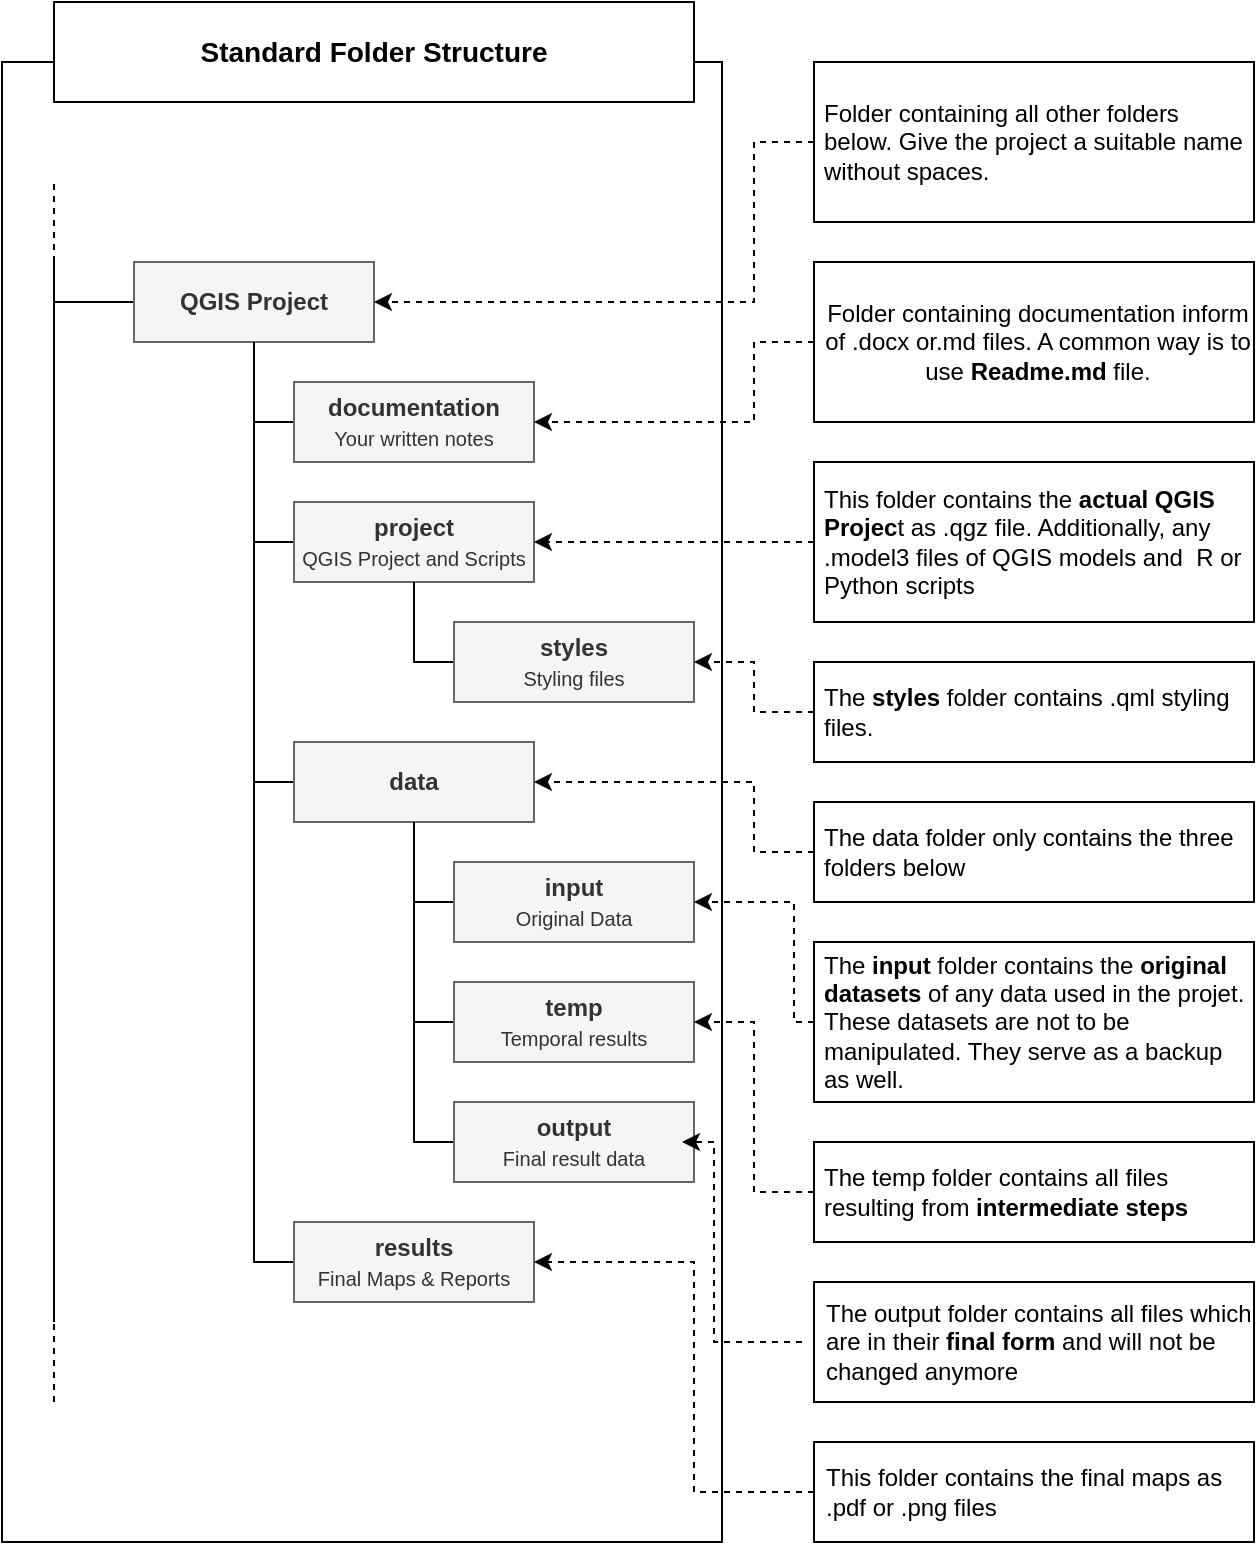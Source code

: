 <mxfile version="22.1.16" type="github">
  <diagram name="Seite-1" id="DYmZpvFpW-R7Gg1HzHR1">
    <mxGraphModel dx="2913" dy="1519" grid="1" gridSize="10" guides="1" tooltips="1" connect="1" arrows="1" fold="1" page="1" pageScale="1" pageWidth="827" pageHeight="1169" math="0" shadow="0">
      <root>
        <mxCell id="0" />
        <mxCell id="1" parent="0" />
        <mxCell id="rBDyEaz7XUgaB_4zMnyu-2" value="" style="rounded=0;whiteSpace=wrap;html=1;" parent="1" vertex="1">
          <mxGeometry x="214" y="230" width="360" height="740" as="geometry" />
        </mxCell>
        <mxCell id="rBDyEaz7XUgaB_4zMnyu-3" value="" style="endArrow=none;html=1;rounded=0;" parent="1" edge="1">
          <mxGeometry width="50" height="50" relative="1" as="geometry">
            <mxPoint x="240" y="860" as="sourcePoint" />
            <mxPoint x="240" y="330" as="targetPoint" />
          </mxGeometry>
        </mxCell>
        <mxCell id="rBDyEaz7XUgaB_4zMnyu-4" value="" style="endArrow=none;dashed=1;html=1;rounded=0;" parent="1" edge="1">
          <mxGeometry width="50" height="50" relative="1" as="geometry">
            <mxPoint x="240" y="330" as="sourcePoint" />
            <mxPoint x="240" y="290" as="targetPoint" />
          </mxGeometry>
        </mxCell>
        <mxCell id="rBDyEaz7XUgaB_4zMnyu-5" style="edgeStyle=orthogonalEdgeStyle;rounded=0;orthogonalLoop=1;jettySize=auto;html=1;endArrow=none;endFill=0;" parent="1" source="rBDyEaz7XUgaB_4zMnyu-6" edge="1">
          <mxGeometry relative="1" as="geometry">
            <mxPoint x="240" y="350" as="targetPoint" />
          </mxGeometry>
        </mxCell>
        <mxCell id="rBDyEaz7XUgaB_4zMnyu-6" value="&lt;b&gt;QGIS Project&lt;/b&gt;" style="rounded=0;whiteSpace=wrap;html=1;fillColor=#f5f5f5;fontColor=#333333;strokeColor=#666666;fontStyle=0" parent="1" vertex="1">
          <mxGeometry x="280" y="330" width="120" height="40" as="geometry" />
        </mxCell>
        <mxCell id="rBDyEaz7XUgaB_4zMnyu-7" style="edgeStyle=orthogonalEdgeStyle;rounded=0;orthogonalLoop=1;jettySize=auto;html=1;entryX=0.5;entryY=1;entryDx=0;entryDy=0;exitX=0;exitY=0.5;exitDx=0;exitDy=0;endArrow=none;endFill=0;" parent="1" source="rBDyEaz7XUgaB_4zMnyu-8" target="rBDyEaz7XUgaB_4zMnyu-6" edge="1">
          <mxGeometry relative="1" as="geometry" />
        </mxCell>
        <mxCell id="rBDyEaz7XUgaB_4zMnyu-8" value="&lt;font style=&quot;&quot;&gt;&lt;b&gt;documentation&lt;br&gt;&lt;/b&gt;&lt;font style=&quot;font-size: 10px;&quot;&gt;Your written notes&lt;/font&gt;&lt;/font&gt;" style="rounded=0;whiteSpace=wrap;html=1;fillColor=#f5f5f5;fontColor=#333333;strokeColor=#666666;fontStyle=0" parent="1" vertex="1">
          <mxGeometry x="360" y="390" width="120" height="40" as="geometry" />
        </mxCell>
        <mxCell id="rBDyEaz7XUgaB_4zMnyu-9" style="edgeStyle=orthogonalEdgeStyle;rounded=0;orthogonalLoop=1;jettySize=auto;html=1;endArrow=none;endFill=0;" parent="1" source="rBDyEaz7XUgaB_4zMnyu-10" edge="1">
          <mxGeometry relative="1" as="geometry">
            <mxPoint x="340" y="410" as="targetPoint" />
          </mxGeometry>
        </mxCell>
        <mxCell id="rBDyEaz7XUgaB_4zMnyu-10" value="&lt;font style=&quot;&quot;&gt;&lt;font style=&quot;&quot;&gt;&lt;b&gt;project&lt;br&gt;&lt;/b&gt;&lt;/font&gt;&lt;font style=&quot;font-size: 10px;&quot;&gt;QGIS Project and Scripts&lt;/font&gt;&lt;/font&gt;" style="rounded=0;whiteSpace=wrap;html=1;fillColor=#f5f5f5;fontColor=#333333;strokeColor=#666666;fontStyle=0" parent="1" vertex="1">
          <mxGeometry x="360" y="450" width="120" height="40" as="geometry" />
        </mxCell>
        <mxCell id="rBDyEaz7XUgaB_4zMnyu-11" style="edgeStyle=orthogonalEdgeStyle;rounded=0;orthogonalLoop=1;jettySize=auto;html=1;entryX=0.5;entryY=1;entryDx=0;entryDy=0;exitX=0;exitY=0.5;exitDx=0;exitDy=0;endArrow=none;endFill=0;" parent="1" source="rBDyEaz7XUgaB_4zMnyu-12" target="rBDyEaz7XUgaB_4zMnyu-10" edge="1">
          <mxGeometry relative="1" as="geometry" />
        </mxCell>
        <mxCell id="rBDyEaz7XUgaB_4zMnyu-12" value="&lt;font style=&quot;&quot;&gt;&lt;font style=&quot;&quot;&gt;&lt;b&gt;styles&lt;br&gt;&lt;/b&gt;&lt;/font&gt;&lt;span style=&quot;font-size: 10px;&quot;&gt;Styling files&lt;/span&gt;&lt;br&gt;&lt;/font&gt;" style="rounded=0;whiteSpace=wrap;html=1;fillColor=#f5f5f5;fontColor=#333333;strokeColor=#666666;fontStyle=0" parent="1" vertex="1">
          <mxGeometry x="440" y="510" width="120" height="40" as="geometry" />
        </mxCell>
        <mxCell id="rBDyEaz7XUgaB_4zMnyu-13" style="edgeStyle=orthogonalEdgeStyle;rounded=0;orthogonalLoop=1;jettySize=auto;html=1;endArrow=none;endFill=0;" parent="1" source="rBDyEaz7XUgaB_4zMnyu-14" edge="1">
          <mxGeometry relative="1" as="geometry">
            <mxPoint x="340" y="470" as="targetPoint" />
          </mxGeometry>
        </mxCell>
        <mxCell id="rBDyEaz7XUgaB_4zMnyu-14" value="&lt;b&gt;data&lt;/b&gt;" style="rounded=0;whiteSpace=wrap;html=1;fillColor=#f5f5f5;fontColor=#333333;strokeColor=#666666;fontStyle=0" parent="1" vertex="1">
          <mxGeometry x="360" y="570" width="120" height="40" as="geometry" />
        </mxCell>
        <mxCell id="rBDyEaz7XUgaB_4zMnyu-15" style="edgeStyle=orthogonalEdgeStyle;rounded=0;orthogonalLoop=1;jettySize=auto;html=1;entryX=0.5;entryY=1;entryDx=0;entryDy=0;exitX=0;exitY=0.5;exitDx=0;exitDy=0;endArrow=none;endFill=0;" parent="1" source="rBDyEaz7XUgaB_4zMnyu-16" target="rBDyEaz7XUgaB_4zMnyu-14" edge="1">
          <mxGeometry relative="1" as="geometry" />
        </mxCell>
        <mxCell id="rBDyEaz7XUgaB_4zMnyu-16" value="&lt;font style=&quot;&quot;&gt;&lt;font style=&quot;&quot;&gt;&lt;b&gt;input&lt;br&gt;&lt;/b&gt;&lt;/font&gt;&lt;span style=&quot;font-size: 10px;&quot;&gt;Original Data&lt;/span&gt;&lt;br&gt;&lt;/font&gt;" style="rounded=0;whiteSpace=wrap;html=1;fillColor=#f5f5f5;fontColor=#333333;strokeColor=#666666;fontStyle=0" parent="1" vertex="1">
          <mxGeometry x="440" y="630" width="120" height="40" as="geometry" />
        </mxCell>
        <mxCell id="rBDyEaz7XUgaB_4zMnyu-17" style="edgeStyle=orthogonalEdgeStyle;rounded=0;orthogonalLoop=1;jettySize=auto;html=1;endArrow=none;endFill=0;" parent="1" source="rBDyEaz7XUgaB_4zMnyu-18" edge="1">
          <mxGeometry relative="1" as="geometry">
            <mxPoint x="420" y="650" as="targetPoint" />
          </mxGeometry>
        </mxCell>
        <mxCell id="rBDyEaz7XUgaB_4zMnyu-18" value="&lt;font style=&quot;&quot;&gt;&lt;b&gt;temp&lt;br&gt;&lt;/b&gt;&lt;span style=&quot;font-size: 10px;&quot;&gt;Temporal results&lt;/span&gt;&lt;br&gt;&lt;/font&gt;" style="rounded=0;whiteSpace=wrap;html=1;fillColor=#f5f5f5;fontColor=#333333;strokeColor=#666666;fontStyle=0" parent="1" vertex="1">
          <mxGeometry x="440" y="690" width="120" height="40" as="geometry" />
        </mxCell>
        <mxCell id="rBDyEaz7XUgaB_4zMnyu-19" style="edgeStyle=orthogonalEdgeStyle;rounded=0;orthogonalLoop=1;jettySize=auto;html=1;endArrow=none;endFill=0;" parent="1" source="rBDyEaz7XUgaB_4zMnyu-20" edge="1">
          <mxGeometry relative="1" as="geometry">
            <mxPoint x="420" y="710" as="targetPoint" />
          </mxGeometry>
        </mxCell>
        <mxCell id="rBDyEaz7XUgaB_4zMnyu-20" value="&lt;font style=&quot;&quot;&gt;&lt;b&gt;output&lt;br&gt;&lt;/b&gt;&lt;span style=&quot;font-size: 10px;&quot;&gt;Final result data&lt;/span&gt;&lt;br&gt;&lt;/font&gt;" style="rounded=0;whiteSpace=wrap;html=1;fillColor=#f5f5f5;fontColor=#333333;strokeColor=#666666;fontStyle=0" parent="1" vertex="1">
          <mxGeometry x="440" y="750" width="120" height="40" as="geometry" />
        </mxCell>
        <mxCell id="rBDyEaz7XUgaB_4zMnyu-21" style="edgeStyle=orthogonalEdgeStyle;rounded=0;orthogonalLoop=1;jettySize=auto;html=1;endArrow=none;endFill=0;" parent="1" source="rBDyEaz7XUgaB_4zMnyu-22" edge="1">
          <mxGeometry relative="1" as="geometry">
            <mxPoint x="340" y="590" as="targetPoint" />
          </mxGeometry>
        </mxCell>
        <mxCell id="rBDyEaz7XUgaB_4zMnyu-22" value="&lt;font style=&quot;&quot;&gt;&lt;font style=&quot;&quot;&gt;&lt;b&gt;results&lt;br&gt;&lt;/b&gt;&lt;/font&gt;&lt;span style=&quot;font-size: 10px;&quot;&gt;Final Maps &amp;amp; Reports&lt;/span&gt;&lt;br&gt;&lt;/font&gt;" style="rounded=0;whiteSpace=wrap;html=1;fillColor=#f5f5f5;fontColor=#333333;strokeColor=#666666;fontStyle=0" parent="1" vertex="1">
          <mxGeometry x="360" y="810" width="120" height="40" as="geometry" />
        </mxCell>
        <mxCell id="rBDyEaz7XUgaB_4zMnyu-23" value="&lt;p class=&quot;MsoNormal&quot;&gt;&lt;font size=&quot;1&quot; style=&quot;&quot;&gt;&lt;b style=&quot;font-size: 14px;&quot;&gt;Standard Folder Structure&lt;/b&gt;&lt;/font&gt;&lt;/p&gt;" style="rounded=0;whiteSpace=wrap;html=1;" parent="1" vertex="1">
          <mxGeometry x="240" y="200" width="320" height="50" as="geometry" />
        </mxCell>
        <mxCell id="rBDyEaz7XUgaB_4zMnyu-24" style="edgeStyle=orthogonalEdgeStyle;rounded=0;orthogonalLoop=1;jettySize=auto;html=1;entryX=1;entryY=0.5;entryDx=0;entryDy=0;dashed=1;" parent="1" source="rBDyEaz7XUgaB_4zMnyu-25" target="rBDyEaz7XUgaB_4zMnyu-6" edge="1">
          <mxGeometry relative="1" as="geometry">
            <Array as="points">
              <mxPoint x="590" y="270" />
              <mxPoint x="590" y="350" />
            </Array>
          </mxGeometry>
        </mxCell>
        <mxCell id="rBDyEaz7XUgaB_4zMnyu-25" value="&lt;p style=&quot;text-align: left;&quot; class=&quot;MsoNormal&quot;&gt;Folder containing all other folders below. Give the project a suitable name without spaces.&lt;/p&gt;" style="rounded=0;whiteSpace=wrap;html=1;spacingLeft=4;" parent="1" vertex="1">
          <mxGeometry x="620" y="230" width="220" height="80" as="geometry" />
        </mxCell>
        <mxCell id="rBDyEaz7XUgaB_4zMnyu-26" style="edgeStyle=orthogonalEdgeStyle;rounded=0;orthogonalLoop=1;jettySize=auto;html=1;entryX=1;entryY=0.5;entryDx=0;entryDy=0;dashed=1;" parent="1" source="rBDyEaz7XUgaB_4zMnyu-27" target="rBDyEaz7XUgaB_4zMnyu-8" edge="1">
          <mxGeometry relative="1" as="geometry">
            <Array as="points">
              <mxPoint x="590" y="370" />
              <mxPoint x="590" y="410" />
            </Array>
          </mxGeometry>
        </mxCell>
        <mxCell id="rBDyEaz7XUgaB_4zMnyu-27" value="&lt;p class=&quot;MsoNormal&quot;&gt;Folder containing documentation inform of .docx or.md files. A common way is to use &lt;b&gt;Readme.md&lt;/b&gt; file.&lt;/p&gt;" style="rounded=0;whiteSpace=wrap;html=1;spacingLeft=4;" parent="1" vertex="1">
          <mxGeometry x="620" y="330" width="220" height="80" as="geometry" />
        </mxCell>
        <mxCell id="rBDyEaz7XUgaB_4zMnyu-28" style="edgeStyle=orthogonalEdgeStyle;rounded=0;orthogonalLoop=1;jettySize=auto;html=1;entryX=1;entryY=0.5;entryDx=0;entryDy=0;dashed=1;" parent="1" source="rBDyEaz7XUgaB_4zMnyu-29" target="rBDyEaz7XUgaB_4zMnyu-10" edge="1">
          <mxGeometry relative="1" as="geometry" />
        </mxCell>
        <mxCell id="rBDyEaz7XUgaB_4zMnyu-29" value="&lt;p style=&quot;text-align: left;&quot; class=&quot;MsoNormal&quot;&gt;This folder contains the &lt;b&gt;actual QGIS Projec&lt;/b&gt;t as .qgz file. Additionally, any .model3 files of QGIS models and&amp;nbsp; R or Python scripts&lt;br&gt;&lt;/p&gt;" style="rounded=0;whiteSpace=wrap;html=1;spacingLeft=4;" parent="1" vertex="1">
          <mxGeometry x="620" y="430" width="220" height="80" as="geometry" />
        </mxCell>
        <mxCell id="rBDyEaz7XUgaB_4zMnyu-30" style="edgeStyle=orthogonalEdgeStyle;rounded=0;orthogonalLoop=1;jettySize=auto;html=1;entryX=1;entryY=0.5;entryDx=0;entryDy=0;dashed=1;" parent="1" source="rBDyEaz7XUgaB_4zMnyu-31" target="rBDyEaz7XUgaB_4zMnyu-12" edge="1">
          <mxGeometry relative="1" as="geometry" />
        </mxCell>
        <mxCell id="rBDyEaz7XUgaB_4zMnyu-31" value="&lt;p style=&quot;text-align: left;&quot; class=&quot;MsoNormal&quot;&gt;The &lt;b&gt;styles&lt;/b&gt; folder contains .qml styling files.&amp;nbsp;&lt;/p&gt;" style="rounded=0;whiteSpace=wrap;html=1;spacingLeft=4;" parent="1" vertex="1">
          <mxGeometry x="620" y="530" width="220" height="50" as="geometry" />
        </mxCell>
        <mxCell id="rBDyEaz7XUgaB_4zMnyu-32" style="edgeStyle=orthogonalEdgeStyle;rounded=0;orthogonalLoop=1;jettySize=auto;html=1;entryX=1;entryY=0.5;entryDx=0;entryDy=0;dashed=1;" parent="1" source="rBDyEaz7XUgaB_4zMnyu-33" target="rBDyEaz7XUgaB_4zMnyu-14" edge="1">
          <mxGeometry relative="1" as="geometry">
            <Array as="points">
              <mxPoint x="590" y="625" />
              <mxPoint x="590" y="590" />
            </Array>
          </mxGeometry>
        </mxCell>
        <mxCell id="rBDyEaz7XUgaB_4zMnyu-33" value="&lt;p style=&quot;text-align: left;&quot; class=&quot;MsoNormal&quot;&gt;The&lt;b&gt; &lt;/b&gt;data folder only contains the three folders below&lt;/p&gt;" style="rounded=0;whiteSpace=wrap;html=1;spacingLeft=4;" parent="1" vertex="1">
          <mxGeometry x="620" y="600" width="220" height="50" as="geometry" />
        </mxCell>
        <mxCell id="rBDyEaz7XUgaB_4zMnyu-34" style="edgeStyle=orthogonalEdgeStyle;rounded=0;orthogonalLoop=1;jettySize=auto;html=1;entryX=1;entryY=0.5;entryDx=0;entryDy=0;dashed=1;" parent="1" source="rBDyEaz7XUgaB_4zMnyu-35" target="rBDyEaz7XUgaB_4zMnyu-16" edge="1">
          <mxGeometry relative="1" as="geometry">
            <Array as="points">
              <mxPoint x="610" y="710" />
              <mxPoint x="610" y="650" />
            </Array>
          </mxGeometry>
        </mxCell>
        <mxCell id="rBDyEaz7XUgaB_4zMnyu-35" value="&lt;p style=&quot;text-align: left;&quot; class=&quot;MsoNormal&quot;&gt;The &lt;b&gt;input &lt;/b&gt;folder contains the &lt;b&gt;original datasets&lt;/b&gt; of any data used in the projet.&lt;br&gt;These datasets are not to be manipulated. They serve as a backup as well.&lt;/p&gt;" style="rounded=0;whiteSpace=wrap;html=1;spacingLeft=4;" parent="1" vertex="1">
          <mxGeometry x="620" y="670" width="220" height="80" as="geometry" />
        </mxCell>
        <mxCell id="rBDyEaz7XUgaB_4zMnyu-36" style="edgeStyle=orthogonalEdgeStyle;rounded=0;orthogonalLoop=1;jettySize=auto;html=1;entryX=1;entryY=0.5;entryDx=0;entryDy=0;dashed=1;" parent="1" source="rBDyEaz7XUgaB_4zMnyu-37" target="rBDyEaz7XUgaB_4zMnyu-18" edge="1">
          <mxGeometry relative="1" as="geometry">
            <Array as="points">
              <mxPoint x="590" y="795" />
              <mxPoint x="590" y="710" />
            </Array>
          </mxGeometry>
        </mxCell>
        <mxCell id="rBDyEaz7XUgaB_4zMnyu-37" value="&lt;p style=&quot;text-align: left;&quot; class=&quot;MsoNormal&quot;&gt;The temp folder contains all files resulting from &lt;b&gt;intermediate steps&lt;/b&gt;&lt;/p&gt;" style="rounded=0;whiteSpace=wrap;html=1;spacingLeft=4;" parent="1" vertex="1">
          <mxGeometry x="620" y="770" width="220" height="50" as="geometry" />
        </mxCell>
        <mxCell id="rBDyEaz7XUgaB_4zMnyu-38" style="edgeStyle=orthogonalEdgeStyle;rounded=0;orthogonalLoop=1;jettySize=auto;html=1;entryX=1;entryY=0.5;entryDx=0;entryDy=0;dashed=1;" parent="1" edge="1">
          <mxGeometry relative="1" as="geometry">
            <Array as="points">
              <mxPoint x="570" y="870" />
              <mxPoint x="570" y="770" />
            </Array>
            <mxPoint x="614" y="870" as="sourcePoint" />
            <mxPoint x="554" y="770" as="targetPoint" />
          </mxGeometry>
        </mxCell>
        <mxCell id="rBDyEaz7XUgaB_4zMnyu-39" value="&lt;p style=&quot;&quot; class=&quot;MsoNormal&quot;&gt;The output folder contains all files which are in their &lt;b&gt;final form&lt;/b&gt; and will not be changed anymore&lt;br&gt;&lt;/p&gt;" style="rounded=0;whiteSpace=wrap;html=1;spacingLeft=4;align=left;" parent="1" vertex="1">
          <mxGeometry x="620" y="840" width="220" height="60" as="geometry" />
        </mxCell>
        <mxCell id="rBDyEaz7XUgaB_4zMnyu-40" style="edgeStyle=orthogonalEdgeStyle;rounded=0;orthogonalLoop=1;jettySize=auto;html=1;entryX=1;entryY=0.5;entryDx=0;entryDy=0;dashed=1;" parent="1" source="rBDyEaz7XUgaB_4zMnyu-41" target="rBDyEaz7XUgaB_4zMnyu-22" edge="1">
          <mxGeometry relative="1" as="geometry">
            <Array as="points">
              <mxPoint x="560" y="945" />
              <mxPoint x="560" y="830" />
            </Array>
          </mxGeometry>
        </mxCell>
        <mxCell id="rBDyEaz7XUgaB_4zMnyu-41" value="&lt;p class=&quot;MsoNormal&quot;&gt;This folder contains the final maps as .pdf or .png files&lt;/p&gt;" style="rounded=0;whiteSpace=wrap;html=1;spacingLeft=4;align=left;" parent="1" vertex="1">
          <mxGeometry x="620" y="920" width="220" height="50" as="geometry" />
        </mxCell>
        <mxCell id="rBDyEaz7XUgaB_4zMnyu-42" value="" style="endArrow=none;dashed=1;html=1;rounded=0;" parent="1" edge="1">
          <mxGeometry width="50" height="50" relative="1" as="geometry">
            <mxPoint x="240" y="900" as="sourcePoint" />
            <mxPoint x="240" y="860" as="targetPoint" />
          </mxGeometry>
        </mxCell>
      </root>
    </mxGraphModel>
  </diagram>
</mxfile>
